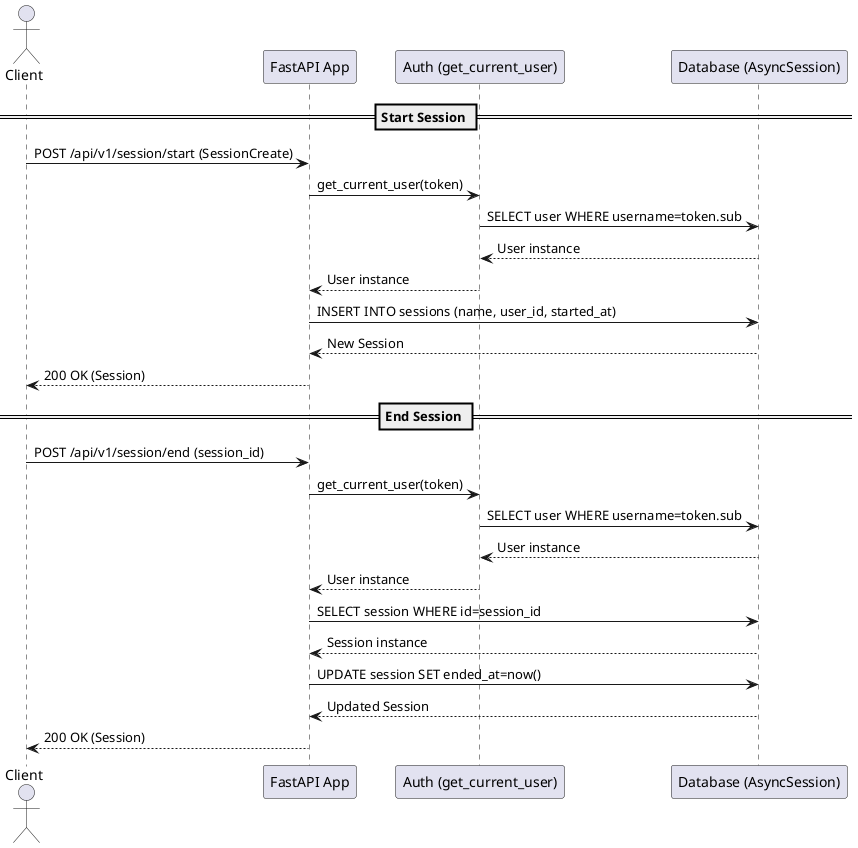 @startuml session_sequence

actor Client
participant "FastAPI App" as App
participant "Auth (get_current_user)" as Auth
participant "Database (AsyncSession)" as DB

== Start Session ==
Client -> App: POST /api/v1/session/start (SessionCreate)
App -> Auth: get_current_user(token)
Auth -> DB: SELECT user WHERE username=token.sub
DB --> Auth: User instance
Auth --> App: User instance
App -> DB: INSERT INTO sessions (name, user_id, started_at)
DB --> App: New Session
App --> Client: 200 OK (Session)

== End Session ==
Client -> App: POST /api/v1/session/end (session_id)
App -> Auth: get_current_user(token)
Auth -> DB: SELECT user WHERE username=token.sub
DB --> Auth: User instance
Auth --> App: User instance
App -> DB: SELECT session WHERE id=session_id
DB --> App: Session instance
App -> DB: UPDATE session SET ended_at=now()
DB --> App: Updated Session
App --> Client: 200 OK (Session)

@enduml
